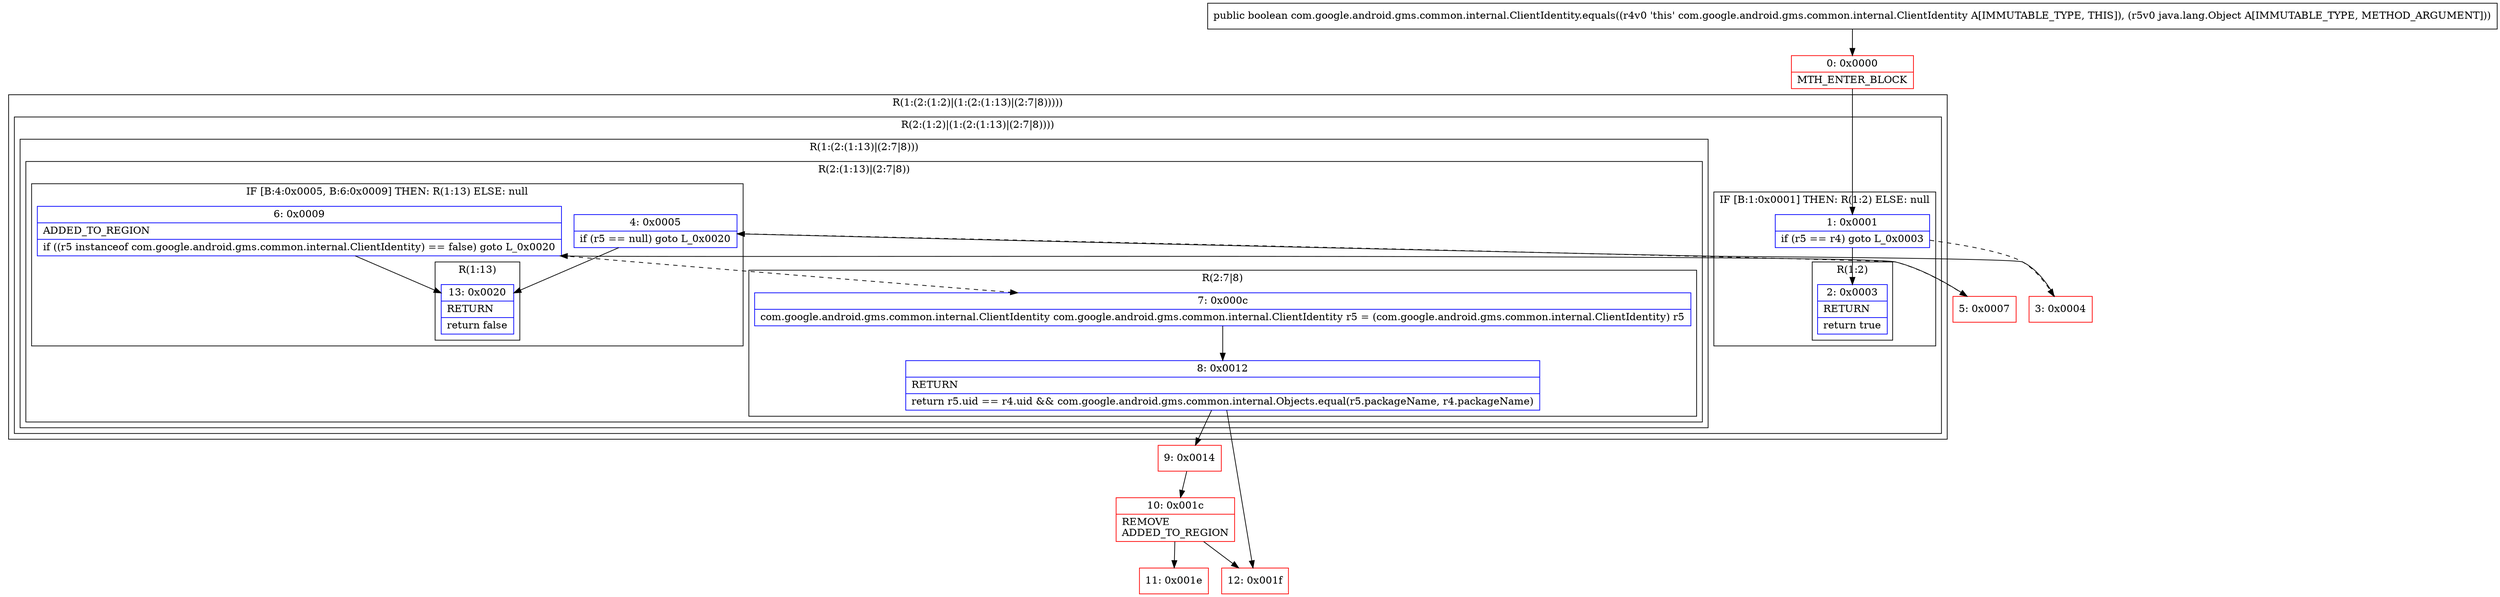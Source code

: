 digraph "CFG forcom.google.android.gms.common.internal.ClientIdentity.equals(Ljava\/lang\/Object;)Z" {
subgraph cluster_Region_20629056 {
label = "R(1:(2:(1:2)|(1:(2:(1:13)|(2:7|8)))))";
node [shape=record,color=blue];
subgraph cluster_Region_43448886 {
label = "R(2:(1:2)|(1:(2:(1:13)|(2:7|8))))";
node [shape=record,color=blue];
subgraph cluster_IfRegion_1207876816 {
label = "IF [B:1:0x0001] THEN: R(1:2) ELSE: null";
node [shape=record,color=blue];
Node_1 [shape=record,label="{1\:\ 0x0001|if (r5 == r4) goto L_0x0003\l}"];
subgraph cluster_Region_1625519709 {
label = "R(1:2)";
node [shape=record,color=blue];
Node_2 [shape=record,label="{2\:\ 0x0003|RETURN\l|return true\l}"];
}
}
subgraph cluster_Region_935113927 {
label = "R(1:(2:(1:13)|(2:7|8)))";
node [shape=record,color=blue];
subgraph cluster_Region_47103820 {
label = "R(2:(1:13)|(2:7|8))";
node [shape=record,color=blue];
subgraph cluster_IfRegion_811899897 {
label = "IF [B:4:0x0005, B:6:0x0009] THEN: R(1:13) ELSE: null";
node [shape=record,color=blue];
Node_4 [shape=record,label="{4\:\ 0x0005|if (r5 == null) goto L_0x0020\l}"];
Node_6 [shape=record,label="{6\:\ 0x0009|ADDED_TO_REGION\l|if ((r5 instanceof com.google.android.gms.common.internal.ClientIdentity) == false) goto L_0x0020\l}"];
subgraph cluster_Region_1263419958 {
label = "R(1:13)";
node [shape=record,color=blue];
Node_13 [shape=record,label="{13\:\ 0x0020|RETURN\l|return false\l}"];
}
}
subgraph cluster_Region_771456619 {
label = "R(2:7|8)";
node [shape=record,color=blue];
Node_7 [shape=record,label="{7\:\ 0x000c|com.google.android.gms.common.internal.ClientIdentity com.google.android.gms.common.internal.ClientIdentity r5 = (com.google.android.gms.common.internal.ClientIdentity) r5\l}"];
Node_8 [shape=record,label="{8\:\ 0x0012|RETURN\l|return r5.uid == r4.uid && com.google.android.gms.common.internal.Objects.equal(r5.packageName, r4.packageName)\l}"];
}
}
}
}
}
Node_0 [shape=record,color=red,label="{0\:\ 0x0000|MTH_ENTER_BLOCK\l}"];
Node_3 [shape=record,color=red,label="{3\:\ 0x0004}"];
Node_5 [shape=record,color=red,label="{5\:\ 0x0007}"];
Node_9 [shape=record,color=red,label="{9\:\ 0x0014}"];
Node_10 [shape=record,color=red,label="{10\:\ 0x001c|REMOVE\lADDED_TO_REGION\l}"];
Node_11 [shape=record,color=red,label="{11\:\ 0x001e}"];
Node_12 [shape=record,color=red,label="{12\:\ 0x001f}"];
MethodNode[shape=record,label="{public boolean com.google.android.gms.common.internal.ClientIdentity.equals((r4v0 'this' com.google.android.gms.common.internal.ClientIdentity A[IMMUTABLE_TYPE, THIS]), (r5v0 java.lang.Object A[IMMUTABLE_TYPE, METHOD_ARGUMENT])) }"];
MethodNode -> Node_0;
Node_1 -> Node_2;
Node_1 -> Node_3[style=dashed];
Node_4 -> Node_5[style=dashed];
Node_4 -> Node_13;
Node_6 -> Node_7[style=dashed];
Node_6 -> Node_13;
Node_7 -> Node_8;
Node_8 -> Node_9;
Node_8 -> Node_12;
Node_0 -> Node_1;
Node_3 -> Node_4;
Node_5 -> Node_6;
Node_9 -> Node_10;
Node_10 -> Node_11;
Node_10 -> Node_12;
}

